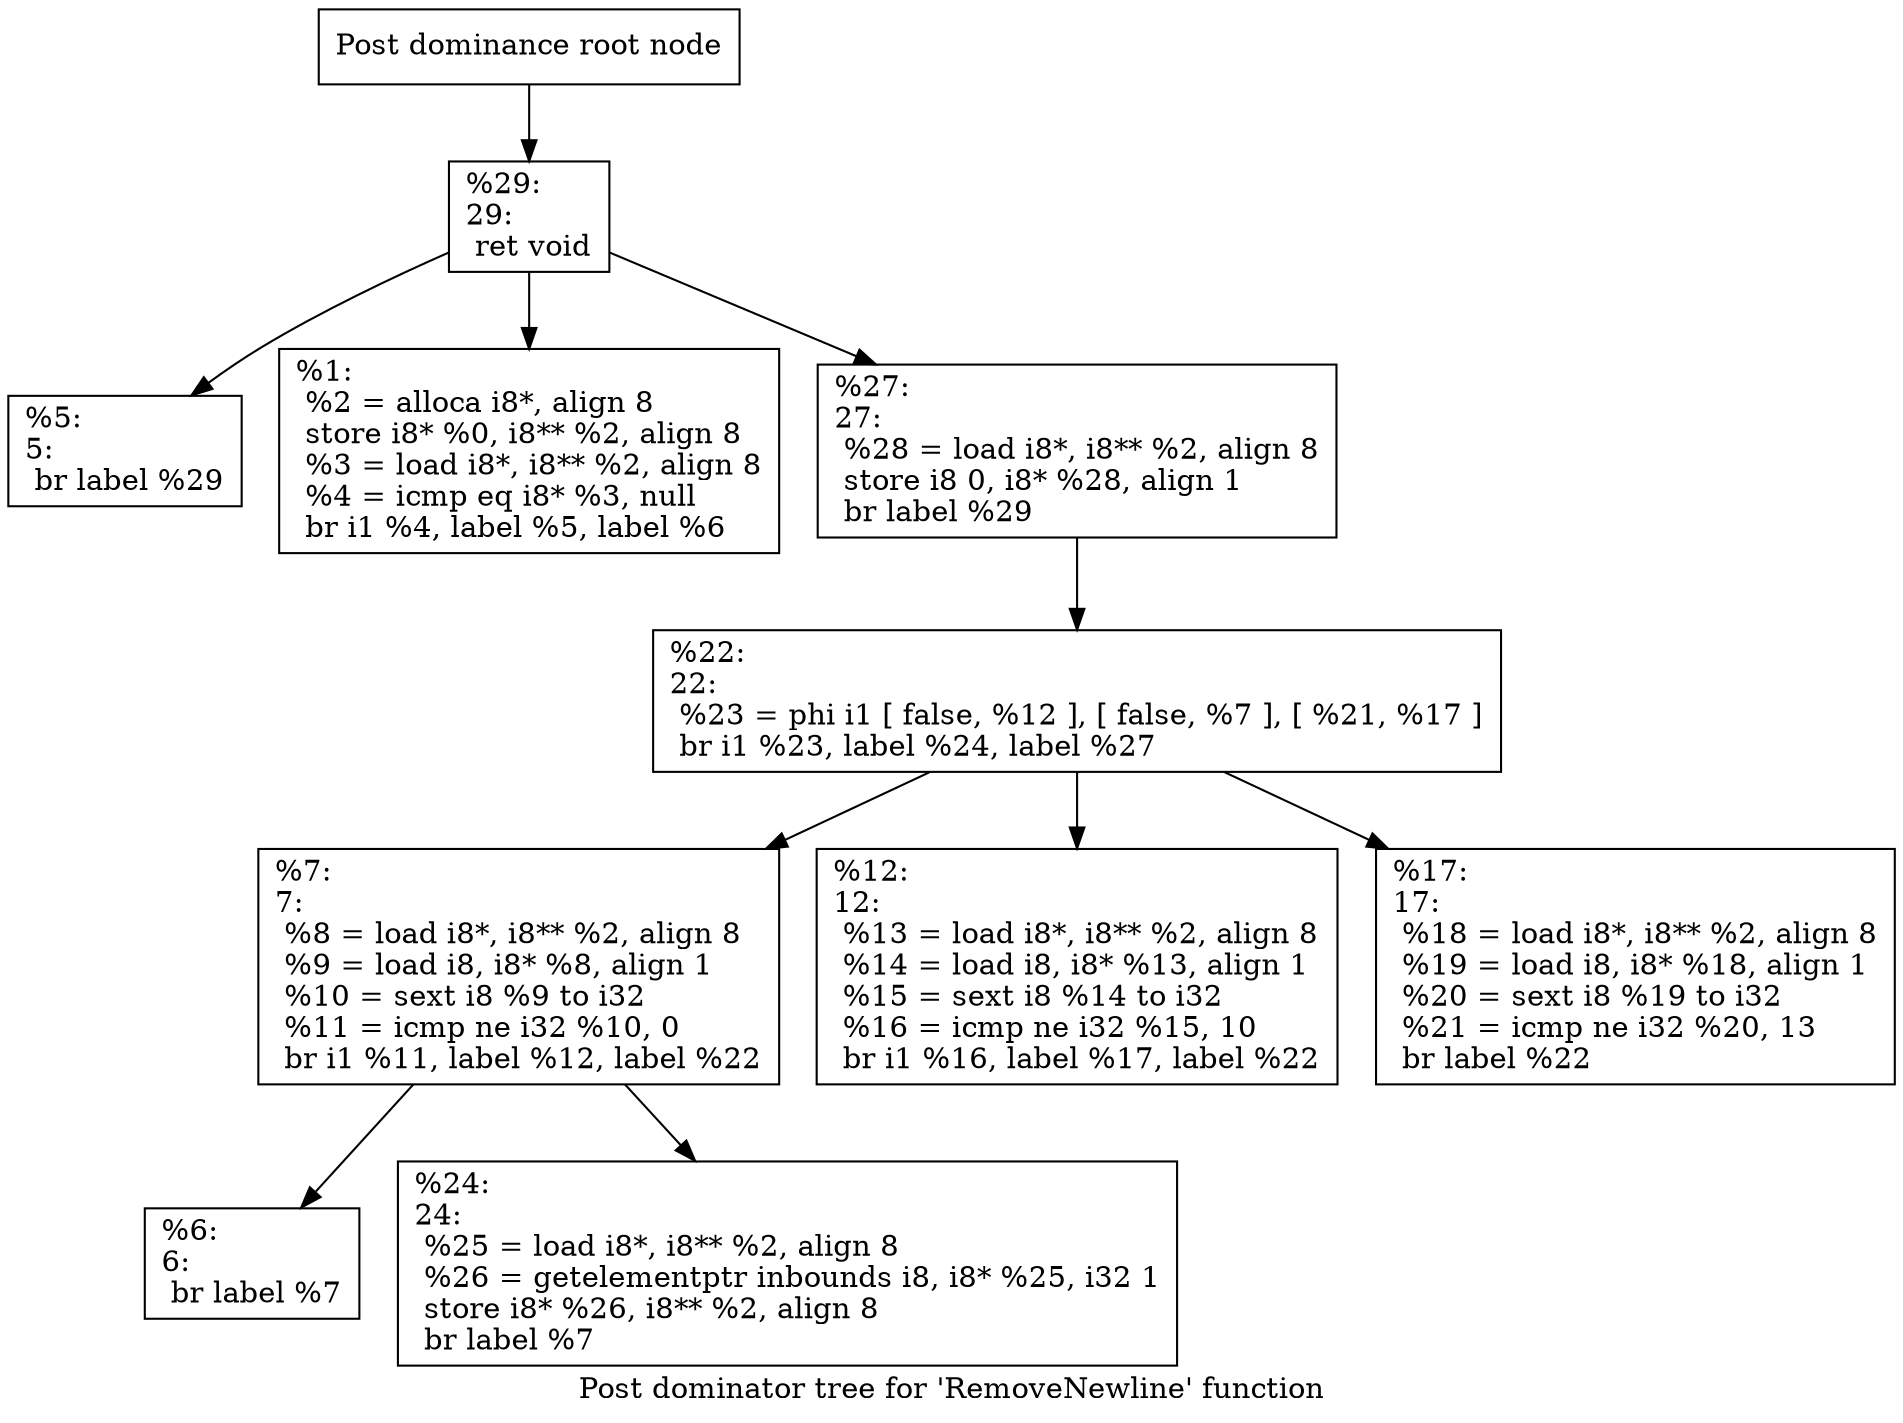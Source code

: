 digraph "Post dominator tree for 'RemoveNewline' function" {
	label="Post dominator tree for 'RemoveNewline' function";

	Node0x17724c0 [shape=record,label="{Post dominance root node}"];
	Node0x17724c0 -> Node0x1777790;
	Node0x1777790 [shape=record,label="{%29:\l29:                                               \l  ret void\l}"];
	Node0x1777790 -> Node0x1777250;
	Node0x1777790 -> Node0x17777d0;
	Node0x1777790 -> Node0x1772500;
	Node0x1777250 [shape=record,label="{%5:\l5:                                                \l  br label %29\l}"];
	Node0x17777d0 [shape=record,label="{%1:\l  %2 = alloca i8*, align 8\l  store i8* %0, i8** %2, align 8\l  %3 = load i8*, i8** %2, align 8\l  %4 = icmp eq i8* %3, null\l  br i1 %4, label %5, label %6\l}"];
	Node0x1772500 [shape=record,label="{%27:\l27:                                               \l  %28 = load i8*, i8** %2, align 8\l  store i8 0, i8* %28, align 1\l  br label %29\l}"];
	Node0x1772500 -> Node0x17773d0;
	Node0x17773d0 [shape=record,label="{%22:\l22:                                               \l  %23 = phi i1 [ false, %12 ], [ false, %7 ], [ %21, %17 ]\l  br i1 %23, label %24, label %27\l}"];
	Node0x17773d0 -> Node0x1777810;
	Node0x17773d0 -> Node0x1708200;
	Node0x17773d0 -> Node0x16e5710;
	Node0x1777810 [shape=record,label="{%7:\l7:                                                \l  %8 = load i8*, i8** %2, align 8\l  %9 = load i8, i8* %8, align 1\l  %10 = sext i8 %9 to i32\l  %11 = icmp ne i32 %10, 0\l  br i1 %11, label %12, label %22\l}"];
	Node0x1777810 -> Node0x16d57e0;
	Node0x1777810 -> Node0x16c29a0;
	Node0x16d57e0 [shape=record,label="{%6:\l6:                                                \l  br label %7\l}"];
	Node0x16c29a0 [shape=record,label="{%24:\l24:                                               \l  %25 = load i8*, i8** %2, align 8\l  %26 = getelementptr inbounds i8, i8* %25, i32 1\l  store i8* %26, i8** %2, align 8\l  br label %7\l}"];
	Node0x1708200 [shape=record,label="{%12:\l12:                                               \l  %13 = load i8*, i8** %2, align 8\l  %14 = load i8, i8* %13, align 1\l  %15 = sext i8 %14 to i32\l  %16 = icmp ne i32 %15, 10\l  br i1 %16, label %17, label %22\l}"];
	Node0x16e5710 [shape=record,label="{%17:\l17:                                               \l  %18 = load i8*, i8** %2, align 8\l  %19 = load i8, i8* %18, align 1\l  %20 = sext i8 %19 to i32\l  %21 = icmp ne i32 %20, 13\l  br label %22\l}"];
}
